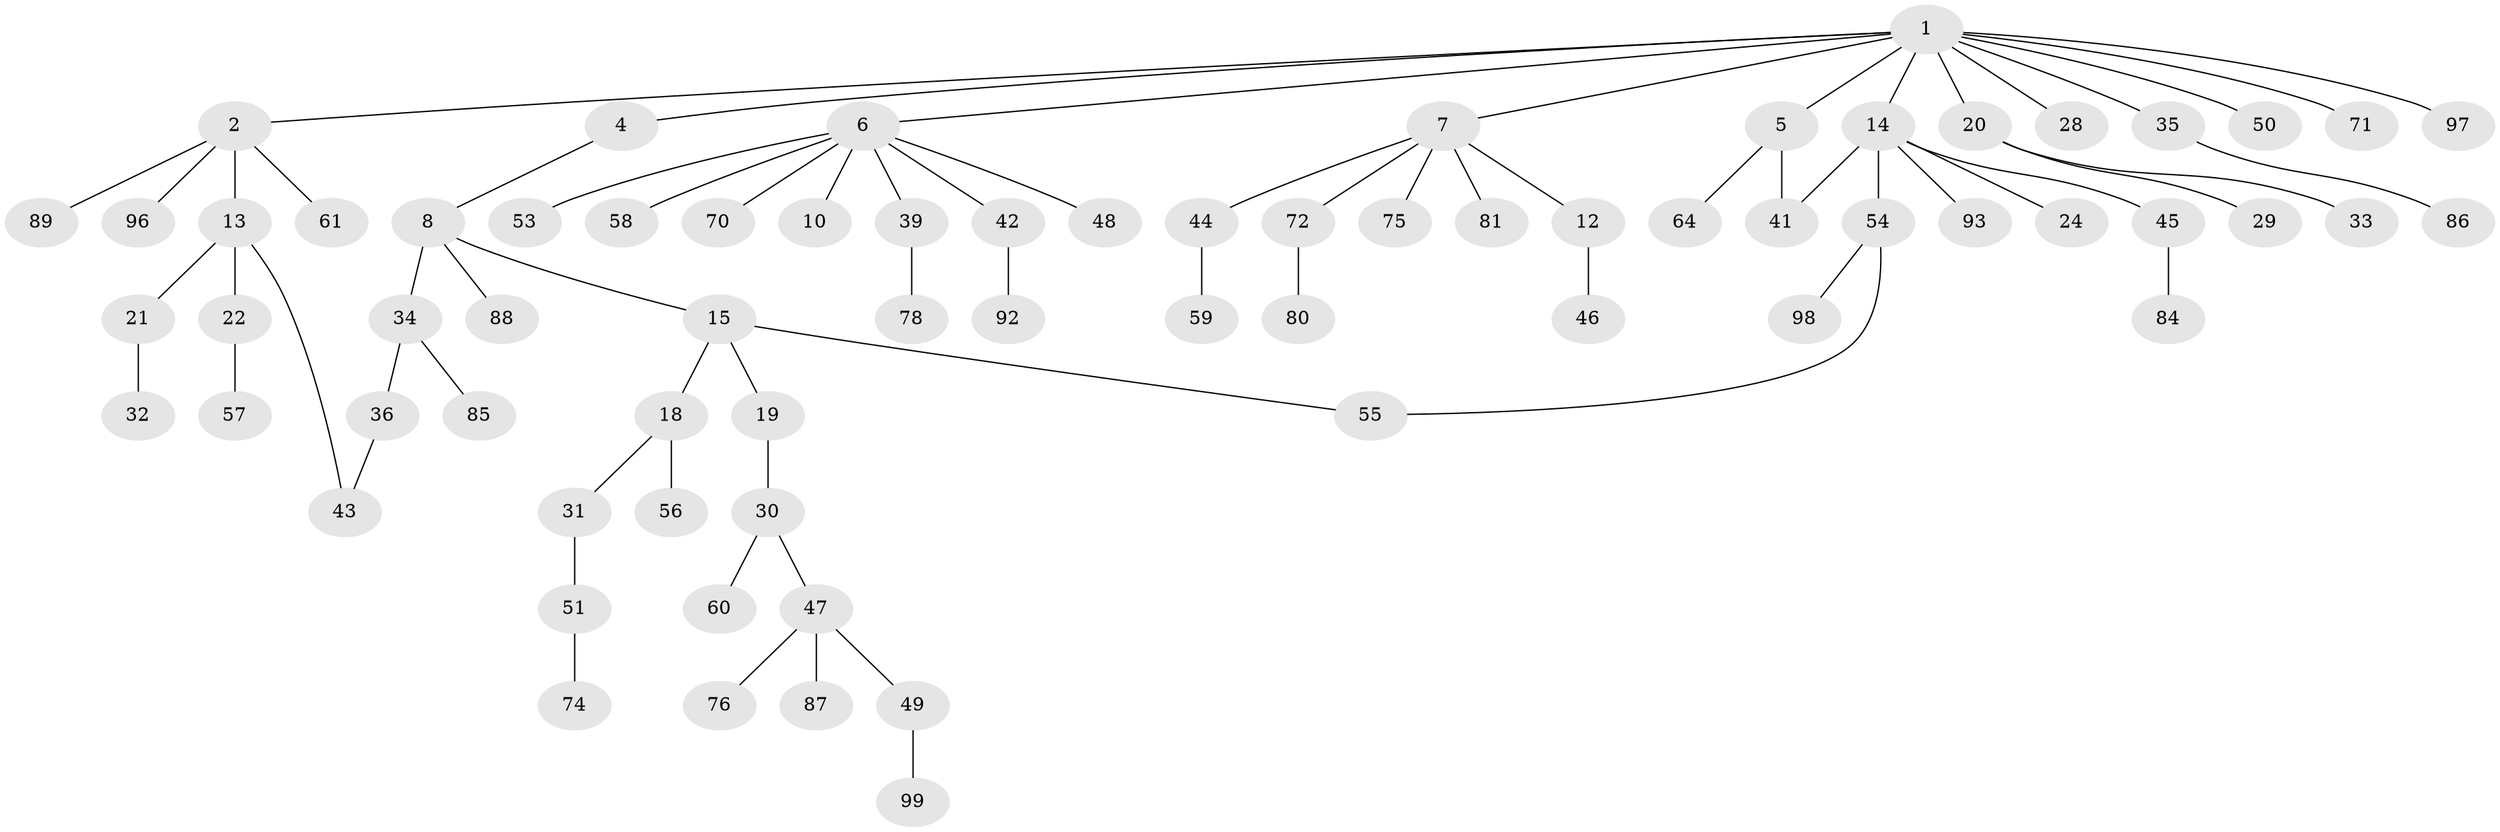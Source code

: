 // original degree distribution, {6: 0.020202020202020204, 4: 0.08080808080808081, 8: 0.010101010101010102, 2: 0.26262626262626265, 3: 0.10101010101010101, 5: 0.04040404040404041, 1: 0.48484848484848486}
// Generated by graph-tools (version 1.1) at 2025/41/03/06/25 10:41:27]
// undirected, 70 vertices, 72 edges
graph export_dot {
graph [start="1"]
  node [color=gray90,style=filled];
  1 [super="+3"];
  2 [super="+16"];
  4;
  5 [super="+26"];
  6 [super="+9"];
  7 [super="+25"];
  8 [super="+82"];
  10 [super="+11"];
  12;
  13 [super="+17"];
  14 [super="+67"];
  15;
  18 [super="+27"];
  19 [super="+37"];
  20 [super="+69"];
  21 [super="+23"];
  22 [super="+77"];
  24 [super="+40"];
  28;
  29;
  30 [super="+38"];
  31;
  32;
  33;
  34 [super="+62"];
  35;
  36 [super="+73"];
  39 [super="+79"];
  41;
  42 [super="+68"];
  43;
  44;
  45 [super="+52"];
  46;
  47 [super="+65"];
  48;
  49 [super="+91"];
  50;
  51 [super="+66"];
  53;
  54 [super="+63"];
  55 [super="+95"];
  56;
  57;
  58;
  59;
  60;
  61;
  64;
  70;
  71;
  72 [super="+90"];
  74;
  75;
  76 [super="+83"];
  78;
  80;
  81;
  84 [super="+94"];
  85;
  86;
  87;
  88;
  89;
  92;
  93;
  96;
  97;
  98;
  99;
  1 -- 2;
  1 -- 4;
  1 -- 6;
  1 -- 28;
  1 -- 97;
  1 -- 35;
  1 -- 5;
  1 -- 7;
  1 -- 71;
  1 -- 14;
  1 -- 50;
  1 -- 20;
  2 -- 13;
  2 -- 89;
  2 -- 96;
  2 -- 61;
  4 -- 8;
  5 -- 64;
  5 -- 41;
  6 -- 10;
  6 -- 39;
  6 -- 48;
  6 -- 53;
  6 -- 70;
  6 -- 42;
  6 -- 58;
  7 -- 12;
  7 -- 81;
  7 -- 72;
  7 -- 75;
  7 -- 44;
  8 -- 15;
  8 -- 34;
  8 -- 88;
  12 -- 46;
  13 -- 21;
  13 -- 43;
  13 -- 22;
  14 -- 24;
  14 -- 45;
  14 -- 54;
  14 -- 41;
  14 -- 93;
  15 -- 18;
  15 -- 19;
  15 -- 55;
  18 -- 31;
  18 -- 56;
  19 -- 30;
  20 -- 29;
  20 -- 33;
  21 -- 32;
  22 -- 57;
  30 -- 47;
  30 -- 60;
  31 -- 51;
  34 -- 36;
  34 -- 85;
  35 -- 86;
  36 -- 43;
  39 -- 78;
  42 -- 92;
  44 -- 59;
  45 -- 84;
  47 -- 49;
  47 -- 76;
  47 -- 87;
  49 -- 99;
  51 -- 74;
  54 -- 98;
  54 -- 55;
  72 -- 80;
}
